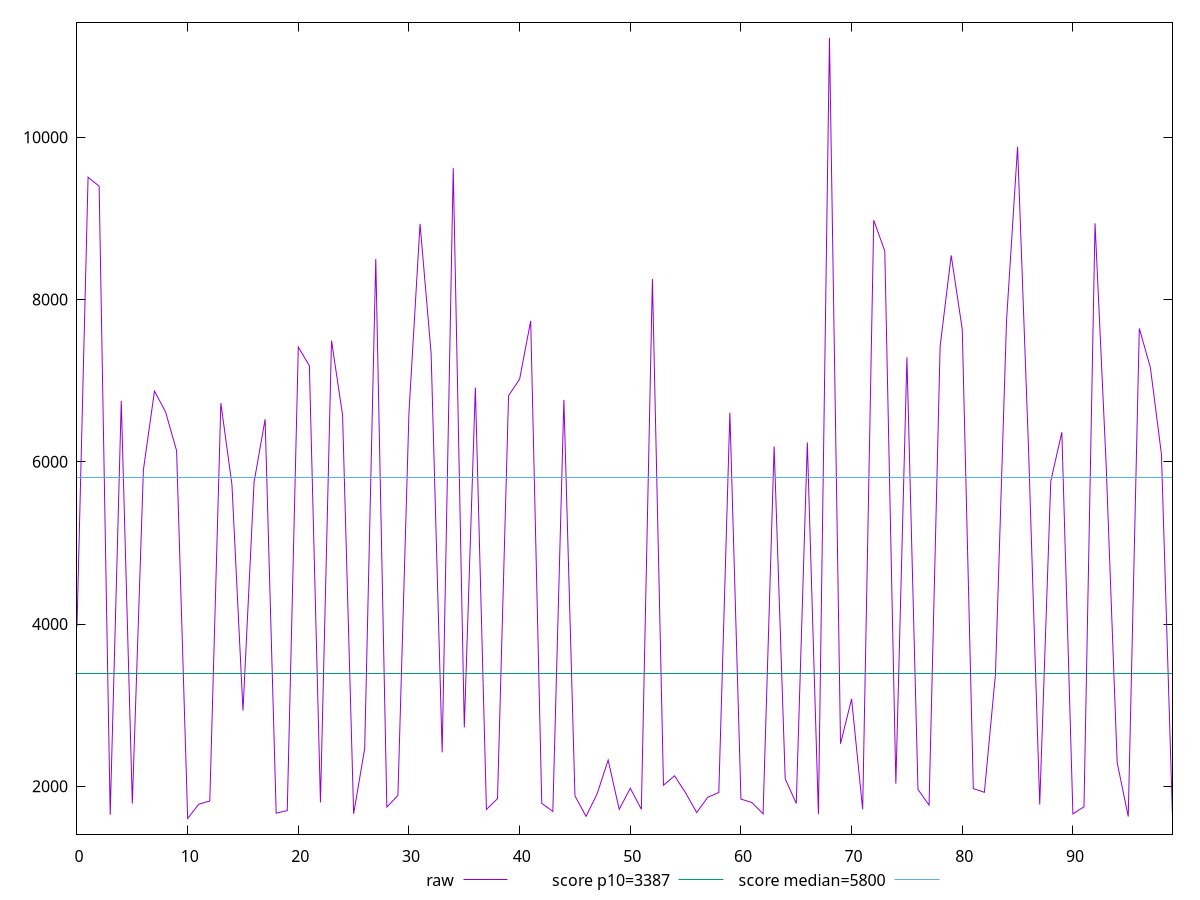 reset

$raw <<EOF
0 3969.2651240825626
1 9506.51035702971
2 9395.482381508375
3 1649.9940000000001
4 6748.523756038909
5 1787.58
6 5900.453087176018
7 6870.665668747452
8 6614.9569105235205
9 6135.556996032834
10 1603.596
11 1780.2930000000001
12 1819.3574999999998
13 6722.007398152502
14 5720.39543527069
15 2933.4100405479435
16 5746.972053467989
17 6523.704554801345
18 1669.3490000000002
19 1701.486
20 7413.550043268579
21 7182.976650814146
22 1801.2710000000002
23 7493.1040100392165
24 6573.091816570682
25 1662.308979151916
26 2466.6732726322143
27 8498.632558444948
28 1744.3740000000003
29 1887.8019999999997
30 6607.663580890361
31 8930.760666060361
32 7338.33248246181
33 2419.0959754074092
34 9617.781139770756
35 2726.7711023689253
36 6913.959112753504
37 1715.4015000000002
38 1848.248
39 6813.924545998303
40 7019.026252789138
41 7735.808190593098
42 1790.6040000000003
43 1690.779
44 6762.72926989569
45 1882.5522032691947
46 1629.9629999999997
47 1907.0217601276397
48 2323.6464359703064
49 1716.6740000000002
50 1976.6428323219288
51 1717.2209999999998
52 8252.361364596858
53 2013.9624714145664
54 2130.3542545215596
55 1919.391
56 1677.258
57 1865.4589999999998
58 1924.1217806793215
59 6605.479262190058
60 1843.763411666107
61 1799.0579999999998
62 1661.556106610107
63 6189.747054626074
64 2092.72915240364
65 1788.9669000000001
66 6237.23263565944
67 1657.817
68 11222.894267535616
69 2524.475442046356
70 3076.3649840393073
71 1717.23
72 8976.494861161158
73 8596.763837339986
74 2033.2635
75 7287.870111318096
76 1961.356215113831
77 1768.8519999999999
78 7419.139996957176
79 8543.06423314751
80 7632.448898333369
81 1972.0601560493471
82 1926.6108643608093
83 3379.3803339191463
84 7736.146545880009
85 9882.331357310577
86 6118.177155991883
87 1776.3820916045622
88 5761.892267603187
89 6362.951119462266
90 1660.2569999999996
91 1748.079
92 8938.55309044964
93 5976.159431938731
94 2293.18962395172
95 1627.9919999999997
96 7642.7594369017625
97 7161.874754208278
98 6092.653154302008
99 1621.605
EOF

set key outside below
set xrange [0:99]
set yrange [1411.2100346492878:11415.280232886327]
set trange [1411.2100346492878:11415.280232886327]
set terminal svg size 640, 500 enhanced background rgb 'white'
set output "reports/report_00028_2021-02-24T12-49-42.674Z/speed-index/samples/card/raw/values.svg"

plot $raw title "raw" with line, \
     3387 title "score p10=3387", \
     5800 title "score median=5800"

reset
